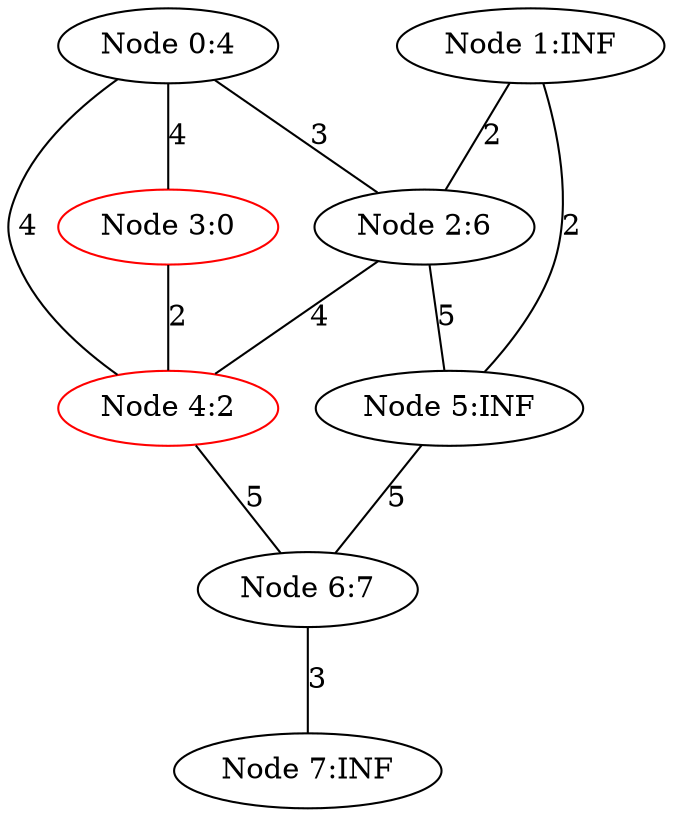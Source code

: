 graph DijkstraUndirected {
"Node 0:4" -- {"Node 2:6"} [label="3"]
"Node 0:4" -- {"Node 3:0"} [label="4"]
"Node 0:4" -- {"Node 4:2"} [label="4"]
"Node 1:INF" -- {"Node 2:6"} [label="2"]
"Node 1:INF" -- {"Node 5:INF"} [label="2"]
"Node 2:6" -- {"Node 4:2"} [label="4"]
"Node 2:6" -- {"Node 5:INF"} [label="5"]
"Node 3:0" -- {"Node 4:2"} [label="2"]
"Node 4:2" -- {"Node 6:7"} [label="5"]
"Node 5:INF" -- {"Node 6:7"} [label="5"]
"Node 6:7" -- {"Node 7:INF"} [label="3"]
"Node 0:4"
"Node 1:INF"
"Node 2:6"
"Node 3:0" [color=red]
"Node 4:2" [color=red]
"Node 5:INF"
"Node 6:7"
"Node 7:INF"
}
